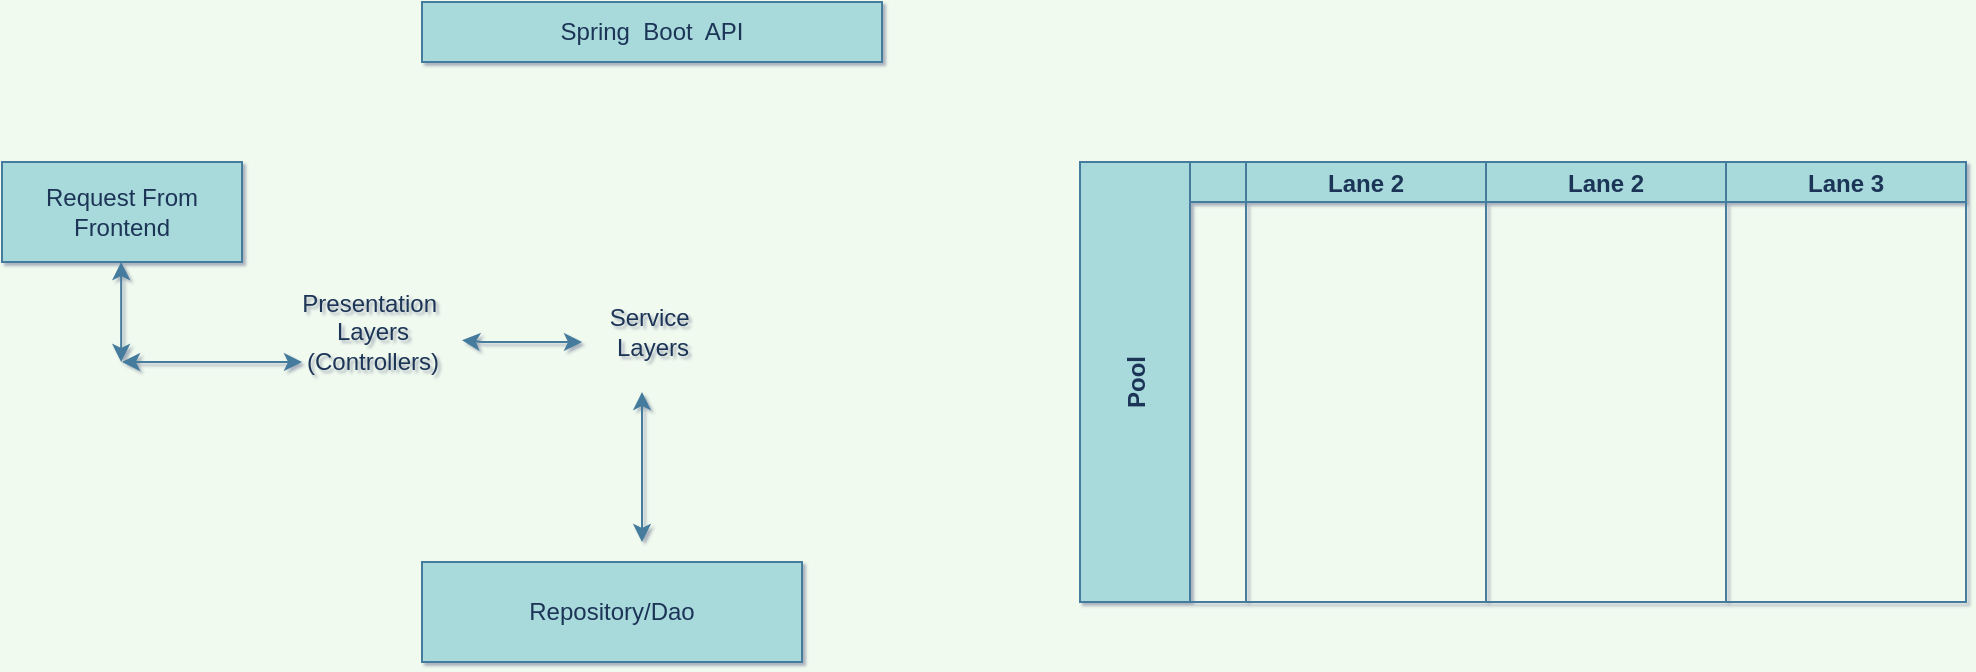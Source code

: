 <mxfile version="20.5.3" type="github">
  <diagram id="nmc3Xu9c7lwv_VHEQK1O" name="Page-1">
    <mxGraphModel dx="1193" dy="537" grid="1" gridSize="11" guides="1" tooltips="1" connect="1" arrows="1" fold="1" page="1" pageScale="1" pageWidth="827" pageHeight="1169" background="#F1FAEE" math="0" shadow="1">
      <root>
        <mxCell id="0" />
        <mxCell id="1" parent="0" />
        <mxCell id="N7hfXW6838dOeCNQ4Gz7-1" value="Request From Frontend" style="rounded=0;arcSize=10;whiteSpace=wrap;html=1;align=center;fillColor=#A8DADC;strokeColor=#457B9D;fontColor=#1D3557;" parent="1" vertex="1">
          <mxGeometry y="110" width="120" height="50" as="geometry" />
        </mxCell>
        <mxCell id="N7hfXW6838dOeCNQ4Gz7-2" value="" style="endArrow=classic;startArrow=classic;html=1;rounded=0;labelBackgroundColor=#F1FAEE;strokeColor=#457B9D;fontColor=#1D3557;" parent="1" edge="1">
          <mxGeometry width="50" height="50" relative="1" as="geometry">
            <mxPoint x="59.58" y="210" as="sourcePoint" />
            <mxPoint x="59.58" y="160" as="targetPoint" />
          </mxGeometry>
        </mxCell>
        <mxCell id="N7hfXW6838dOeCNQ4Gz7-3" value="" style="endArrow=classic;startArrow=classic;html=1;rounded=0;labelBackgroundColor=#F1FAEE;strokeColor=#457B9D;fontColor=#1D3557;" parent="1" edge="1">
          <mxGeometry width="50" height="50" relative="1" as="geometry">
            <mxPoint x="60" y="210" as="sourcePoint" />
            <mxPoint x="150" y="210" as="targetPoint" />
          </mxGeometry>
        </mxCell>
        <mxCell id="N7hfXW6838dOeCNQ4Gz7-4" value="Spring&amp;nbsp; Boot&amp;nbsp; API" style="rounded=0;whiteSpace=wrap;html=1;strokeColor=#457B9D;fillColor=#A8DADC;fontColor=#1D3557;" parent="1" vertex="1">
          <mxGeometry x="210" y="30" width="230" height="30" as="geometry" />
        </mxCell>
        <mxCell id="N7hfXW6838dOeCNQ4Gz7-5" value="Repository/Dao" style="rounded=0;whiteSpace=wrap;html=1;strokeColor=#457B9D;fillColor=#A8DADC;fontColor=#1D3557;" parent="1" vertex="1">
          <mxGeometry x="210" y="310" width="190" height="50" as="geometry" />
        </mxCell>
        <mxCell id="N7hfXW6838dOeCNQ4Gz7-6" value="Presentation&amp;nbsp;&lt;br&gt;Layers&lt;br&gt;(Controllers)" style="text;html=1;align=center;verticalAlign=middle;resizable=0;points=[];autosize=1;strokeColor=none;fillColor=none;fontColor=#1D3557;rounded=0;" parent="1" vertex="1">
          <mxGeometry x="140" y="165" width="90" height="60" as="geometry" />
        </mxCell>
        <mxCell id="N7hfXW6838dOeCNQ4Gz7-11" value="" style="endArrow=classic;startArrow=classic;html=1;rounded=0;labelBackgroundColor=#F1FAEE;strokeColor=#457B9D;fontColor=#1D3557;" parent="1" edge="1">
          <mxGeometry width="50" height="50" relative="1" as="geometry">
            <mxPoint x="320" y="300" as="sourcePoint" />
            <mxPoint x="320" y="225" as="targetPoint" />
          </mxGeometry>
        </mxCell>
        <mxCell id="N7hfXW6838dOeCNQ4Gz7-13" value="" style="endArrow=classic;startArrow=classic;html=1;rounded=0;labelBackgroundColor=#F1FAEE;strokeColor=#457B9D;fontColor=#1D3557;" parent="1" source="N7hfXW6838dOeCNQ4Gz7-6" edge="1">
          <mxGeometry width="50" height="50" relative="1" as="geometry">
            <mxPoint x="230" y="245" as="sourcePoint" />
            <mxPoint x="290" y="200" as="targetPoint" />
            <Array as="points">
              <mxPoint x="240" y="200" />
              <mxPoint x="250" y="200" />
            </Array>
          </mxGeometry>
        </mxCell>
        <mxCell id="N7hfXW6838dOeCNQ4Gz7-14" value="Service&amp;nbsp;&lt;br&gt;Layers" style="text;html=1;align=center;verticalAlign=middle;resizable=0;points=[];autosize=1;strokeColor=none;fillColor=none;fontColor=#1D3557;rounded=0;" parent="1" vertex="1">
          <mxGeometry x="290" y="175" width="70" height="40" as="geometry" />
        </mxCell>
        <mxCell id="N7hfXW6838dOeCNQ4Gz7-55" value="Pool" style="swimlane;childLayout=stackLayout;resizeParent=1;resizeParentMax=0;startSize=55;horizontal=0;horizontalStack=1;strokeColor=#457B9D;fontColor=#1D3557;fillColor=#A8DADC;" parent="1" vertex="1">
          <mxGeometry x="539" y="110" width="443" height="220" as="geometry" />
        </mxCell>
        <mxCell id="N7hfXW6838dOeCNQ4Gz7-56" value="Lane 1" style="swimlane;startSize=20;strokeColor=#457B9D;fontColor=#1D3557;fillColor=#A8DADC;" parent="N7hfXW6838dOeCNQ4Gz7-55" vertex="1">
          <mxGeometry x="55" width="148" height="220" as="geometry" />
        </mxCell>
        <mxCell id="N7hfXW6838dOeCNQ4Gz7-59" value="Lane 2" style="swimlane;startSize=20;strokeColor=#457B9D;fontColor=#1D3557;fillColor=#A8DADC;" parent="N7hfXW6838dOeCNQ4Gz7-56" vertex="1">
          <mxGeometry x="28" width="120" height="220" as="geometry" />
        </mxCell>
        <mxCell id="N7hfXW6838dOeCNQ4Gz7-57" value="Lane 2" style="swimlane;startSize=20;strokeColor=#457B9D;fontColor=#1D3557;fillColor=#A8DADC;" parent="N7hfXW6838dOeCNQ4Gz7-55" vertex="1">
          <mxGeometry x="203" width="120" height="220" as="geometry" />
        </mxCell>
        <mxCell id="N7hfXW6838dOeCNQ4Gz7-58" value="Lane 3" style="swimlane;startSize=20;strokeColor=#457B9D;fontColor=#1D3557;fillColor=#A8DADC;" parent="N7hfXW6838dOeCNQ4Gz7-55" vertex="1">
          <mxGeometry x="323" width="120" height="220" as="geometry" />
        </mxCell>
      </root>
    </mxGraphModel>
  </diagram>
</mxfile>
